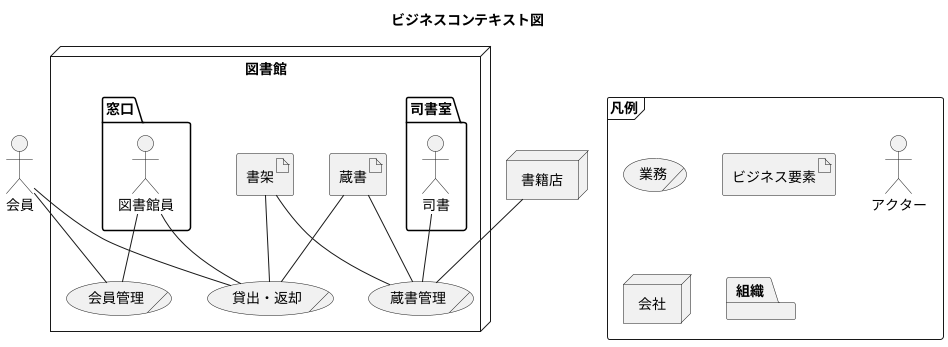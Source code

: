 @startuml

title "ビジネスコンテキスト図"

frame 凡例 {
  ' 業務
  usecase/ "業務"

  ' ビジネス要素
  artifact "ビジネス要素"

  ' アクター
  actor "アクター"

  ' 会社
  node "会社"

  ' 組織
  package "組織"
}

'''''
' 図書館システムの例
'''''

actor "会員" as Member

node 図書館 {
  Package "窓口" {
      actor "図書館員" as Staff
  }

  Package "司書室" {
      actor "司書" as Librarian
  }

  usecase/ "会員管理" as MemberManagement
  usecase/ "貸出・返却" as LendingAndReturning
  usecase/ "蔵書管理" as CollectionsManagement

  artifact "蔵書" as LibraryCollections
  artifact "書架" as Bookshelf
}

node 書籍店 as BookStore

' 関連
Member -- MemberManagement
Staff -- MemberManagement

Member - LendingAndReturning
Staff -- LendingAndReturning
LibraryCollections -- LendingAndReturning
Bookshelf -- LendingAndReturning

LibraryCollections -- CollectionsManagement
Bookshelf -- CollectionsManagement
Librarian -- CollectionsManagement
BookStore -- CollectionsManagement

@enduml